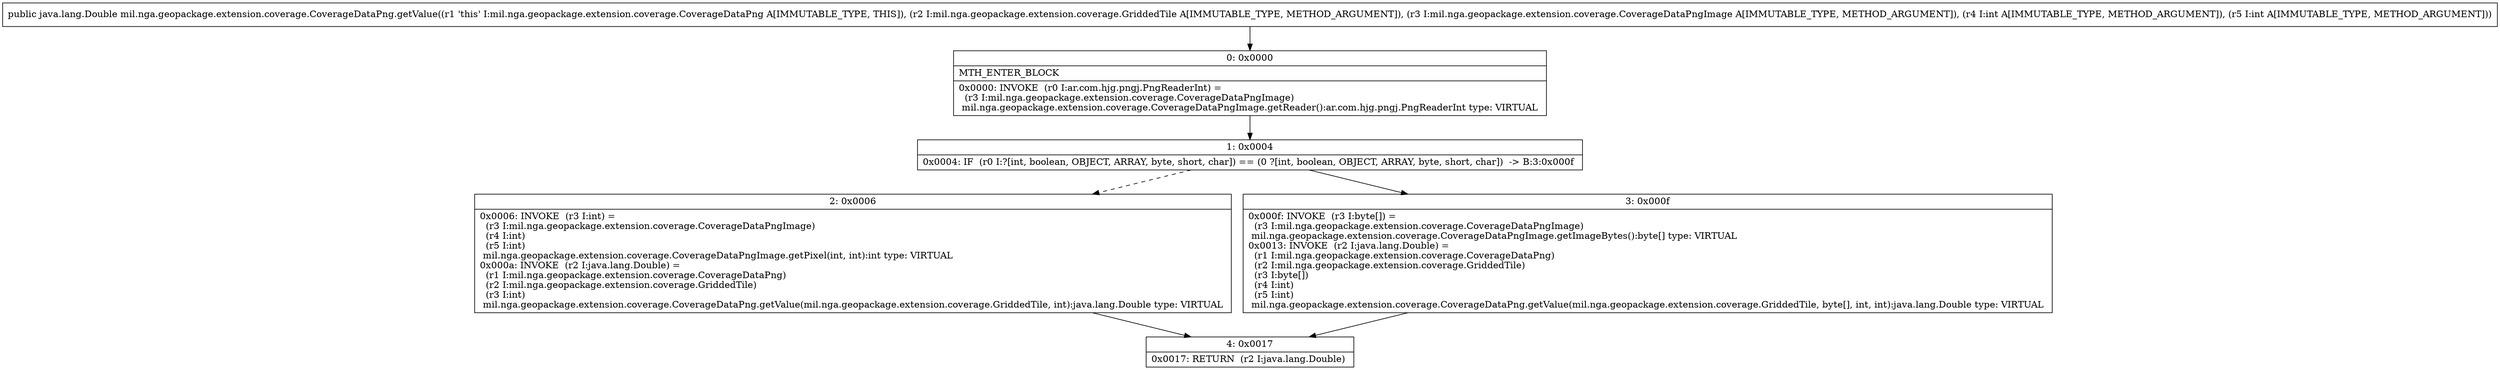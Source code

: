 digraph "CFG formil.nga.geopackage.extension.coverage.CoverageDataPng.getValue(Lmil\/nga\/geopackage\/extension\/coverage\/GriddedTile;Lmil\/nga\/geopackage\/extension\/coverage\/CoverageDataPngImage;II)Ljava\/lang\/Double;" {
Node_0 [shape=record,label="{0\:\ 0x0000|MTH_ENTER_BLOCK\l|0x0000: INVOKE  (r0 I:ar.com.hjg.pngj.PngReaderInt) = \l  (r3 I:mil.nga.geopackage.extension.coverage.CoverageDataPngImage)\l mil.nga.geopackage.extension.coverage.CoverageDataPngImage.getReader():ar.com.hjg.pngj.PngReaderInt type: VIRTUAL \l}"];
Node_1 [shape=record,label="{1\:\ 0x0004|0x0004: IF  (r0 I:?[int, boolean, OBJECT, ARRAY, byte, short, char]) == (0 ?[int, boolean, OBJECT, ARRAY, byte, short, char])  \-\> B:3:0x000f \l}"];
Node_2 [shape=record,label="{2\:\ 0x0006|0x0006: INVOKE  (r3 I:int) = \l  (r3 I:mil.nga.geopackage.extension.coverage.CoverageDataPngImage)\l  (r4 I:int)\l  (r5 I:int)\l mil.nga.geopackage.extension.coverage.CoverageDataPngImage.getPixel(int, int):int type: VIRTUAL \l0x000a: INVOKE  (r2 I:java.lang.Double) = \l  (r1 I:mil.nga.geopackage.extension.coverage.CoverageDataPng)\l  (r2 I:mil.nga.geopackage.extension.coverage.GriddedTile)\l  (r3 I:int)\l mil.nga.geopackage.extension.coverage.CoverageDataPng.getValue(mil.nga.geopackage.extension.coverage.GriddedTile, int):java.lang.Double type: VIRTUAL \l}"];
Node_3 [shape=record,label="{3\:\ 0x000f|0x000f: INVOKE  (r3 I:byte[]) = \l  (r3 I:mil.nga.geopackage.extension.coverage.CoverageDataPngImage)\l mil.nga.geopackage.extension.coverage.CoverageDataPngImage.getImageBytes():byte[] type: VIRTUAL \l0x0013: INVOKE  (r2 I:java.lang.Double) = \l  (r1 I:mil.nga.geopackage.extension.coverage.CoverageDataPng)\l  (r2 I:mil.nga.geopackage.extension.coverage.GriddedTile)\l  (r3 I:byte[])\l  (r4 I:int)\l  (r5 I:int)\l mil.nga.geopackage.extension.coverage.CoverageDataPng.getValue(mil.nga.geopackage.extension.coverage.GriddedTile, byte[], int, int):java.lang.Double type: VIRTUAL \l}"];
Node_4 [shape=record,label="{4\:\ 0x0017|0x0017: RETURN  (r2 I:java.lang.Double) \l}"];
MethodNode[shape=record,label="{public java.lang.Double mil.nga.geopackage.extension.coverage.CoverageDataPng.getValue((r1 'this' I:mil.nga.geopackage.extension.coverage.CoverageDataPng A[IMMUTABLE_TYPE, THIS]), (r2 I:mil.nga.geopackage.extension.coverage.GriddedTile A[IMMUTABLE_TYPE, METHOD_ARGUMENT]), (r3 I:mil.nga.geopackage.extension.coverage.CoverageDataPngImage A[IMMUTABLE_TYPE, METHOD_ARGUMENT]), (r4 I:int A[IMMUTABLE_TYPE, METHOD_ARGUMENT]), (r5 I:int A[IMMUTABLE_TYPE, METHOD_ARGUMENT])) }"];
MethodNode -> Node_0;
Node_0 -> Node_1;
Node_1 -> Node_2[style=dashed];
Node_1 -> Node_3;
Node_2 -> Node_4;
Node_3 -> Node_4;
}


